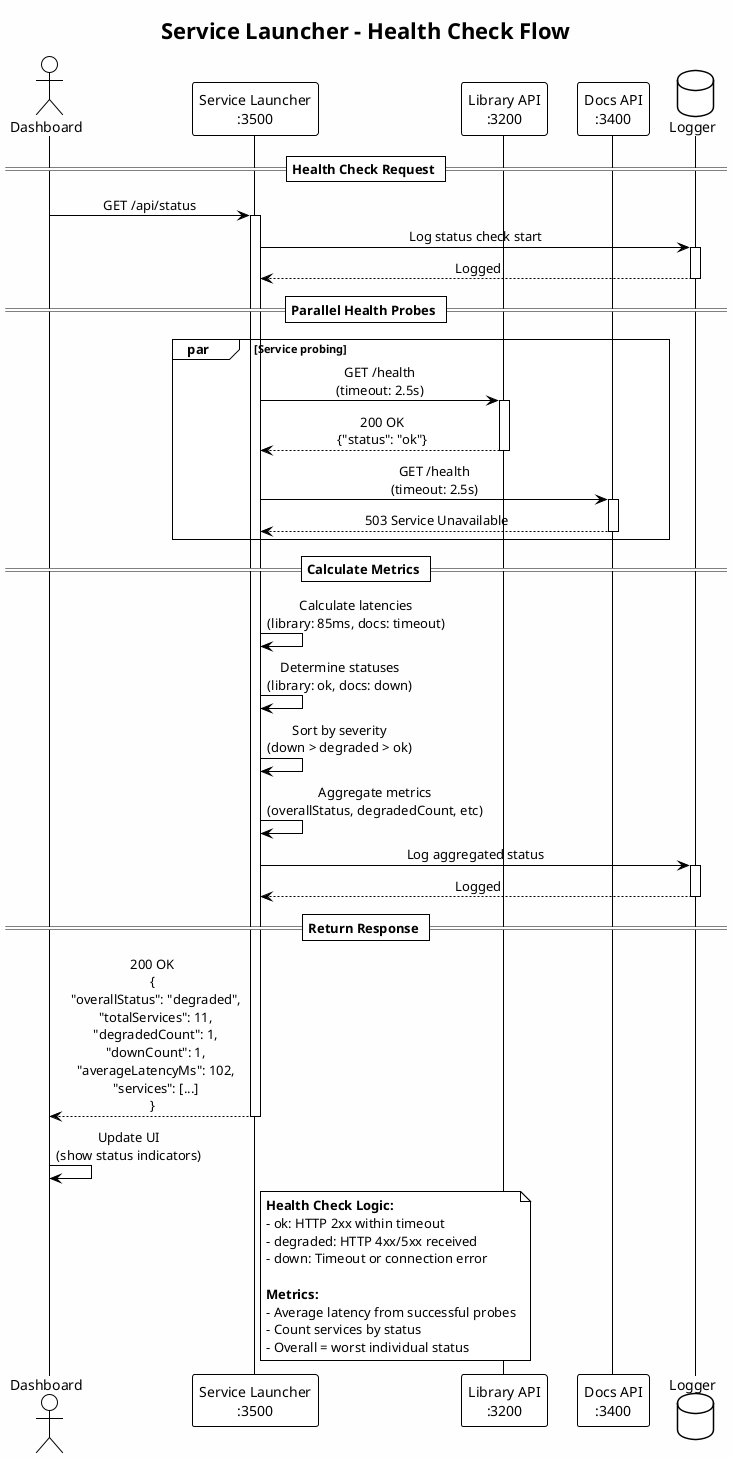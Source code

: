 @startuml Service Launcher - Health Check Flow
!theme plain
skinparam backgroundColor #FEFEFE
skinparam sequenceMessageAlign center

title Service Launcher - Health Check Flow

actor Dashboard as dash
participant "Service Launcher\n:3500" as launcher
participant "Library API\n:3200" as library
participant "Docs API\n:3400" as docs
database Logger as log

== Health Check Request ==

dash -> launcher: GET /api/status
activate launcher

launcher -> log: Log status check start
activate log
log --> launcher: Logged
deactivate log

== Parallel Health Probes ==

par Service probing
    launcher -> library: GET /health\n(timeout: 2.5s)
    activate library
    library --> launcher: 200 OK\n{"status": "ok"}
    deactivate library
    launcher -> docs: GET /health\n(timeout: 2.5s)
    activate docs
    docs --> launcher: 503 Service Unavailable
    deactivate docs
end

== Calculate Metrics ==

launcher -> launcher: Calculate latencies\n(library: 85ms, docs: timeout)
launcher -> launcher: Determine statuses\n(library: ok, docs: down)
launcher -> launcher: Sort by severity\n(down > degraded > ok)
launcher -> launcher: Aggregate metrics\n(overallStatus, degradedCount, etc)

launcher -> log: Log aggregated status
activate log
log --> launcher: Logged
deactivate log

== Return Response ==

launcher --> dash: 200 OK\n{\n  "overallStatus": "degraded",\n  "totalServices": 11,\n  "degradedCount": 1,\n  "downCount": 1,\n  "averageLatencyMs": 102,\n  "services": [...]\n}
deactivate launcher

dash -> dash: Update UI\n(show status indicators)

note right of launcher
**Health Check Logic:**
- ok: HTTP 2xx within timeout
- degraded: HTTP 4xx/5xx received
- down: Timeout or connection error

**Metrics:**
- Average latency from successful probes
- Count services by status
- Overall = worst individual status
end note

@enduml













